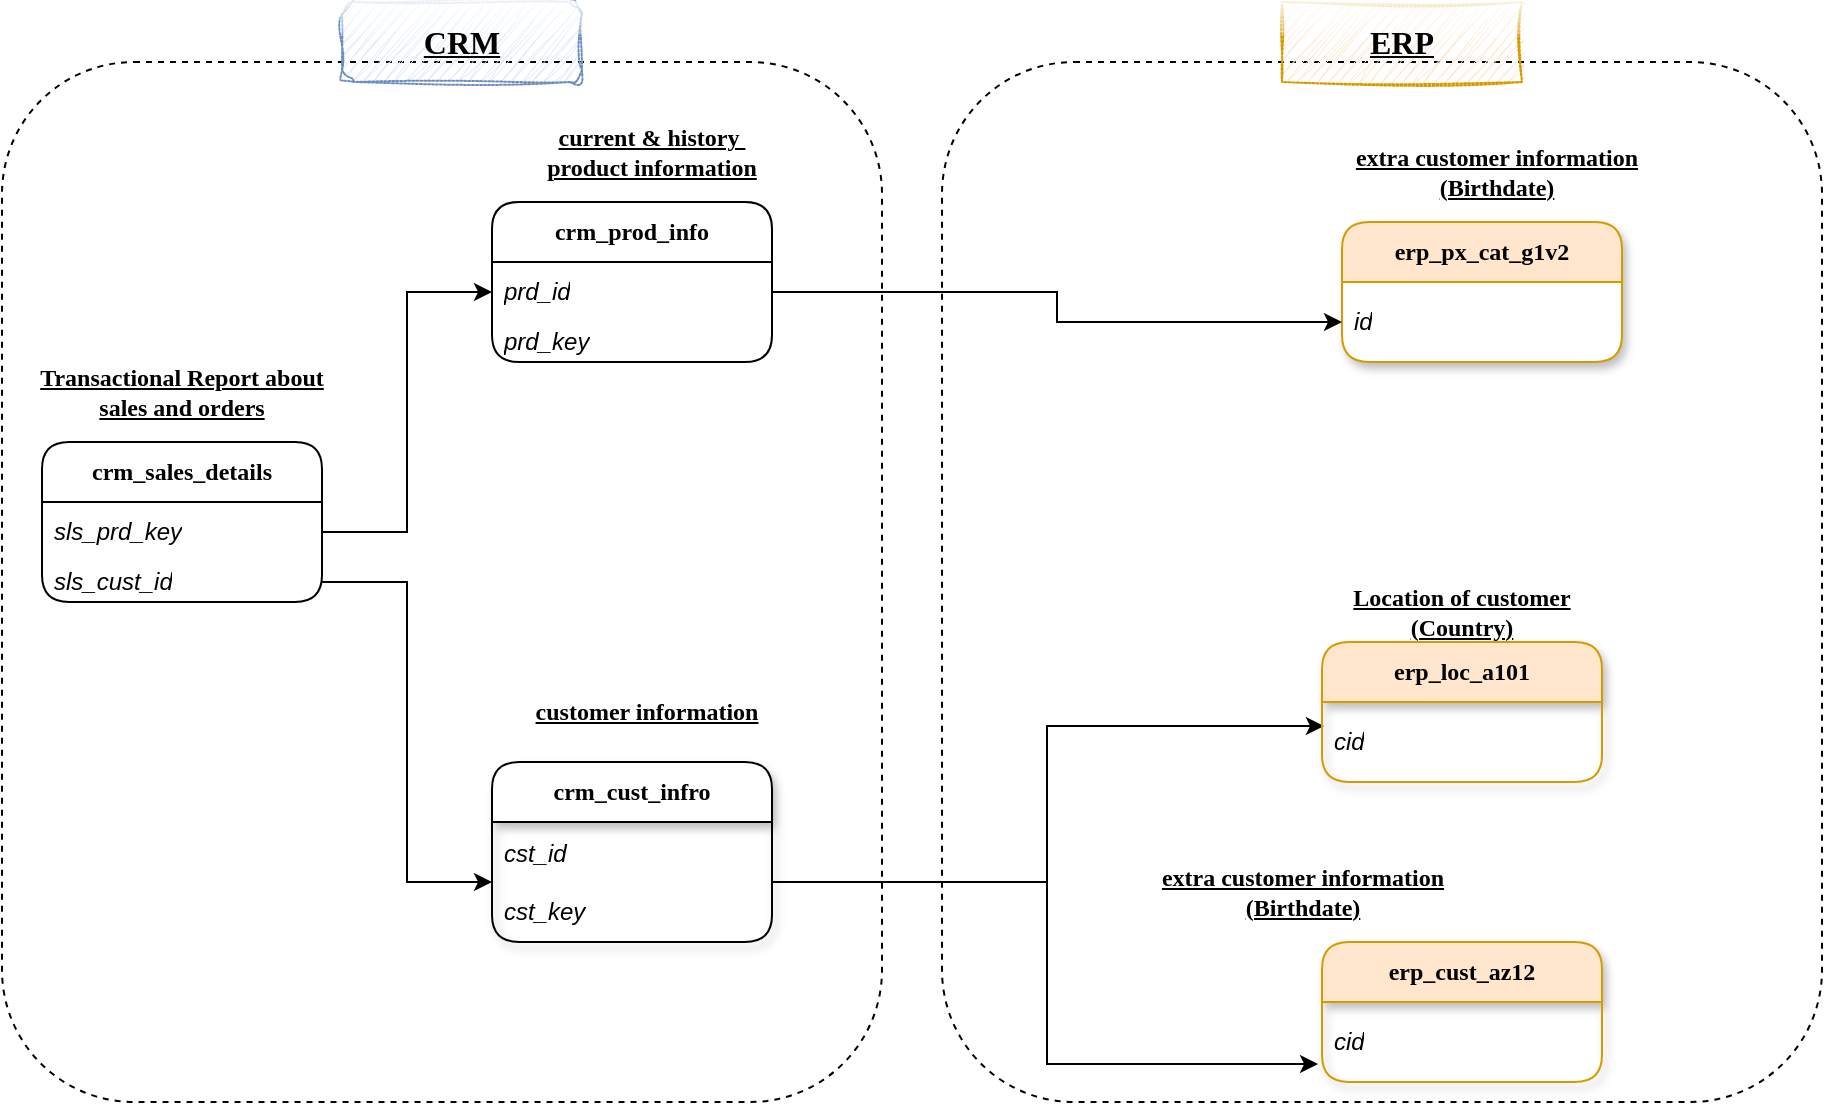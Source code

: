 <mxfile version="26.0.9">
  <diagram name="Page-1" id="T7TAUxB0bAoFN2-3Zoso">
    <mxGraphModel dx="1050" dy="621" grid="1" gridSize="10" guides="1" tooltips="1" connect="1" arrows="1" fold="1" page="1" pageScale="1" pageWidth="850" pageHeight="1100" math="0" shadow="0">
      <root>
        <mxCell id="0" />
        <mxCell id="1" parent="0" />
        <mxCell id="Qz28lRwkaUpcQZ90G7u1-18" value="&lt;b&gt;&lt;font face=&quot;Times New Roman&quot;&gt;crm_cust_infro&lt;/font&gt;&lt;/b&gt;" style="swimlane;fontStyle=0;childLayout=stackLayout;horizontal=1;startSize=30;horizontalStack=0;resizeParent=1;resizeParentMax=0;resizeLast=0;collapsible=1;marginBottom=0;whiteSpace=wrap;html=1;rounded=1;shadow=1;" vertex="1" parent="1">
          <mxGeometry x="285" y="520" width="140" height="90" as="geometry" />
        </mxCell>
        <mxCell id="Qz28lRwkaUpcQZ90G7u1-19" value="&lt;i&gt;cst_id&lt;/i&gt;&lt;div&gt;&lt;i&gt;&lt;br&gt;&lt;/i&gt;&lt;div&gt;&lt;i&gt;cst_key&lt;/i&gt;&lt;/div&gt;&lt;/div&gt;" style="text;strokeColor=none;fillColor=none;align=left;verticalAlign=middle;spacingLeft=4;spacingRight=4;overflow=hidden;points=[[0,0.5],[1,0.5]];portConstraint=eastwest;rotatable=0;whiteSpace=wrap;html=1;" vertex="1" parent="Qz28lRwkaUpcQZ90G7u1-18">
          <mxGeometry y="30" width="140" height="60" as="geometry" />
        </mxCell>
        <mxCell id="Qz28lRwkaUpcQZ90G7u1-23" value="&lt;font face=&quot;Times New Roman&quot;&gt;&lt;b&gt;crm_prod_info&lt;/b&gt;&lt;/font&gt;" style="swimlane;fontStyle=0;childLayout=stackLayout;horizontal=1;startSize=30;horizontalStack=0;resizeParent=1;resizeParentMax=0;resizeLast=0;collapsible=1;marginBottom=0;whiteSpace=wrap;html=1;rounded=1;" vertex="1" parent="1">
          <mxGeometry x="285" y="240" width="140" height="80" as="geometry" />
        </mxCell>
        <mxCell id="Qz28lRwkaUpcQZ90G7u1-24" value="&lt;i&gt;prd_id&lt;/i&gt;" style="text;strokeColor=none;fillColor=none;align=left;verticalAlign=middle;spacingLeft=4;spacingRight=4;overflow=hidden;points=[[0,0.5],[1,0.5]];portConstraint=eastwest;rotatable=0;whiteSpace=wrap;html=1;rounded=1;" vertex="1" parent="Qz28lRwkaUpcQZ90G7u1-23">
          <mxGeometry y="30" width="140" height="30" as="geometry" />
        </mxCell>
        <mxCell id="Qz28lRwkaUpcQZ90G7u1-25" value="&lt;i&gt;prd_key&lt;/i&gt;" style="text;strokeColor=none;fillColor=none;align=left;verticalAlign=middle;spacingLeft=4;spacingRight=4;overflow=hidden;points=[[0,0.5],[1,0.5]];portConstraint=eastwest;rotatable=0;whiteSpace=wrap;html=1;rounded=1;" vertex="1" parent="Qz28lRwkaUpcQZ90G7u1-23">
          <mxGeometry y="60" width="140" height="20" as="geometry" />
        </mxCell>
        <mxCell id="Qz28lRwkaUpcQZ90G7u1-27" value="&lt;font face=&quot;Times New Roman&quot;&gt;&lt;b&gt;crm_sales_details&lt;/b&gt;&lt;/font&gt;" style="swimlane;fontStyle=0;childLayout=stackLayout;horizontal=1;startSize=30;horizontalStack=0;resizeParent=1;resizeParentMax=0;resizeLast=0;collapsible=1;marginBottom=0;whiteSpace=wrap;html=1;rounded=1;" vertex="1" parent="1">
          <mxGeometry x="60" y="360" width="140" height="80" as="geometry" />
        </mxCell>
        <mxCell id="Qz28lRwkaUpcQZ90G7u1-28" value="&lt;i&gt;sls_prd_key&lt;/i&gt;" style="text;strokeColor=none;fillColor=none;align=left;verticalAlign=middle;spacingLeft=4;spacingRight=4;overflow=hidden;points=[[0,0.5],[1,0.5]];portConstraint=eastwest;rotatable=0;whiteSpace=wrap;html=1;rounded=1;" vertex="1" parent="Qz28lRwkaUpcQZ90G7u1-27">
          <mxGeometry y="30" width="140" height="30" as="geometry" />
        </mxCell>
        <mxCell id="Qz28lRwkaUpcQZ90G7u1-29" value="&lt;i&gt;sls_cust_id&lt;/i&gt;" style="text;strokeColor=none;fillColor=none;align=left;verticalAlign=middle;spacingLeft=4;spacingRight=4;overflow=hidden;points=[[0,0.5],[1,0.5]];portConstraint=eastwest;rotatable=0;whiteSpace=wrap;html=1;rounded=1;" vertex="1" parent="Qz28lRwkaUpcQZ90G7u1-27">
          <mxGeometry y="60" width="140" height="20" as="geometry" />
        </mxCell>
        <mxCell id="Qz28lRwkaUpcQZ90G7u1-30" style="edgeStyle=orthogonalEdgeStyle;rounded=0;orthogonalLoop=1;jettySize=auto;html=1;entryX=0;entryY=0.5;entryDx=0;entryDy=0;" edge="1" parent="1" source="Qz28lRwkaUpcQZ90G7u1-29" target="Qz28lRwkaUpcQZ90G7u1-19">
          <mxGeometry relative="1" as="geometry" />
        </mxCell>
        <mxCell id="Qz28lRwkaUpcQZ90G7u1-31" style="edgeStyle=orthogonalEdgeStyle;rounded=0;orthogonalLoop=1;jettySize=auto;html=1;entryX=0;entryY=0.5;entryDx=0;entryDy=0;" edge="1" parent="1" source="Qz28lRwkaUpcQZ90G7u1-28" target="Qz28lRwkaUpcQZ90G7u1-24">
          <mxGeometry relative="1" as="geometry" />
        </mxCell>
        <mxCell id="Qz28lRwkaUpcQZ90G7u1-32" value="&lt;b&gt;&lt;font face=&quot;Times New Roman&quot;&gt;erp_cust_az12&lt;/font&gt;&lt;/b&gt;" style="swimlane;fontStyle=0;childLayout=stackLayout;horizontal=1;startSize=30;horizontalStack=0;resizeParent=1;resizeParentMax=0;resizeLast=0;collapsible=1;marginBottom=0;whiteSpace=wrap;html=1;rounded=1;shadow=1;fillColor=#ffe6cc;strokeColor=#d79b00;" vertex="1" parent="1">
          <mxGeometry x="700" y="610" width="140" height="70" as="geometry" />
        </mxCell>
        <mxCell id="Qz28lRwkaUpcQZ90G7u1-33" value="&lt;i&gt;cid&lt;/i&gt;" style="text;strokeColor=none;fillColor=none;align=left;verticalAlign=middle;spacingLeft=4;spacingRight=4;overflow=hidden;points=[[0,0.5],[1,0.5]];portConstraint=eastwest;rotatable=0;whiteSpace=wrap;html=1;" vertex="1" parent="Qz28lRwkaUpcQZ90G7u1-32">
          <mxGeometry y="30" width="140" height="40" as="geometry" />
        </mxCell>
        <mxCell id="Qz28lRwkaUpcQZ90G7u1-35" style="edgeStyle=orthogonalEdgeStyle;rounded=0;orthogonalLoop=1;jettySize=auto;html=1;entryX=0.007;entryY=0.3;entryDx=0;entryDy=0;entryPerimeter=0;" edge="1" parent="1" source="Qz28lRwkaUpcQZ90G7u1-19" target="Qz28lRwkaUpcQZ90G7u1-39">
          <mxGeometry relative="1" as="geometry" />
        </mxCell>
        <mxCell id="Qz28lRwkaUpcQZ90G7u1-38" value="&lt;b&gt;&lt;font face=&quot;Times New Roman&quot;&gt;erp_loc_a101&lt;/font&gt;&lt;/b&gt;" style="swimlane;fontStyle=0;childLayout=stackLayout;horizontal=1;startSize=30;horizontalStack=0;resizeParent=1;resizeParentMax=0;resizeLast=0;collapsible=1;marginBottom=0;whiteSpace=wrap;html=1;rounded=1;shadow=1;fillColor=#ffe6cc;strokeColor=#d79b00;" vertex="1" parent="1">
          <mxGeometry x="700" y="460" width="140" height="70" as="geometry" />
        </mxCell>
        <mxCell id="Qz28lRwkaUpcQZ90G7u1-39" value="&lt;i&gt;cid&lt;/i&gt;" style="text;strokeColor=none;fillColor=none;align=left;verticalAlign=middle;spacingLeft=4;spacingRight=4;overflow=hidden;points=[[0,0.5],[1,0.5]];portConstraint=eastwest;rotatable=0;whiteSpace=wrap;html=1;" vertex="1" parent="Qz28lRwkaUpcQZ90G7u1-38">
          <mxGeometry y="30" width="140" height="40" as="geometry" />
        </mxCell>
        <mxCell id="Qz28lRwkaUpcQZ90G7u1-40" style="edgeStyle=orthogonalEdgeStyle;rounded=0;orthogonalLoop=1;jettySize=auto;html=1;entryX=-0.014;entryY=0.775;entryDx=0;entryDy=0;entryPerimeter=0;" edge="1" parent="1" source="Qz28lRwkaUpcQZ90G7u1-19" target="Qz28lRwkaUpcQZ90G7u1-33">
          <mxGeometry relative="1" as="geometry" />
        </mxCell>
        <mxCell id="Qz28lRwkaUpcQZ90G7u1-41" value="&lt;b&gt;&lt;font face=&quot;Times New Roman&quot;&gt;erp_px_cat_g1v2&lt;/font&gt;&lt;/b&gt;" style="swimlane;fontStyle=0;childLayout=stackLayout;horizontal=1;startSize=30;horizontalStack=0;resizeParent=1;resizeParentMax=0;resizeLast=0;collapsible=1;marginBottom=0;whiteSpace=wrap;html=1;rounded=1;shadow=1;fillColor=#ffe6cc;strokeColor=#d79b00;gradientColor=none;swimlaneFillColor=default;" vertex="1" parent="1">
          <mxGeometry x="710" y="250" width="140" height="70" as="geometry" />
        </mxCell>
        <mxCell id="Qz28lRwkaUpcQZ90G7u1-42" value="&lt;i&gt;id&lt;/i&gt;" style="text;strokeColor=none;fillColor=none;align=left;verticalAlign=middle;spacingLeft=4;spacingRight=4;overflow=hidden;points=[[0,0.5],[1,0.5]];portConstraint=eastwest;rotatable=0;whiteSpace=wrap;html=1;" vertex="1" parent="Qz28lRwkaUpcQZ90G7u1-41">
          <mxGeometry y="30" width="140" height="40" as="geometry" />
        </mxCell>
        <mxCell id="Qz28lRwkaUpcQZ90G7u1-43" style="edgeStyle=orthogonalEdgeStyle;rounded=0;orthogonalLoop=1;jettySize=auto;html=1;exitX=1;exitY=0.5;exitDx=0;exitDy=0;entryX=0;entryY=0.5;entryDx=0;entryDy=0;" edge="1" parent="1" source="Qz28lRwkaUpcQZ90G7u1-24" target="Qz28lRwkaUpcQZ90G7u1-42">
          <mxGeometry relative="1" as="geometry" />
        </mxCell>
        <mxCell id="Qz28lRwkaUpcQZ90G7u1-44" value="&lt;font face=&quot;Times New Roman&quot;&gt;&lt;b&gt;&lt;u&gt;Transactional Report about sales and orders&lt;/u&gt;&lt;/b&gt;&lt;/font&gt;" style="text;html=1;align=center;verticalAlign=middle;whiteSpace=wrap;rounded=0;" vertex="1" parent="1">
          <mxGeometry x="50" y="320" width="160" height="30" as="geometry" />
        </mxCell>
        <mxCell id="Qz28lRwkaUpcQZ90G7u1-45" value="&lt;font face=&quot;Times New Roman&quot;&gt;&lt;b&gt;&lt;u&gt;current &amp;amp; history&amp;nbsp;&lt;/u&gt;&lt;/b&gt;&lt;/font&gt;&lt;div&gt;&lt;font face=&quot;Times New Roman&quot;&gt;&lt;b&gt;&lt;u&gt;product information&lt;/u&gt;&lt;/b&gt;&lt;/font&gt;&lt;/div&gt;" style="text;html=1;align=center;verticalAlign=middle;whiteSpace=wrap;rounded=0;" vertex="1" parent="1">
          <mxGeometry x="285" y="200" width="160" height="30" as="geometry" />
        </mxCell>
        <mxCell id="Qz28lRwkaUpcQZ90G7u1-46" value="&lt;font face=&quot;Times New Roman&quot;&gt;&lt;b&gt;&lt;u&gt;customer information&lt;/u&gt;&lt;/b&gt;&lt;/font&gt;" style="text;html=1;align=center;verticalAlign=middle;whiteSpace=wrap;rounded=0;" vertex="1" parent="1">
          <mxGeometry x="275" y="480" width="175" height="30" as="geometry" />
        </mxCell>
        <mxCell id="Qz28lRwkaUpcQZ90G7u1-47" value="&lt;font face=&quot;Times New Roman&quot;&gt;&lt;b&gt;&lt;u&gt;Location of customer (Country)&lt;/u&gt;&lt;/b&gt;&lt;/font&gt;" style="text;html=1;align=center;verticalAlign=middle;whiteSpace=wrap;rounded=0;" vertex="1" parent="1">
          <mxGeometry x="691.25" y="430" width="157.5" height="30" as="geometry" />
        </mxCell>
        <mxCell id="Qz28lRwkaUpcQZ90G7u1-48" value="&lt;font face=&quot;Times New Roman&quot;&gt;&lt;b&gt;&lt;u&gt;extra customer information (Birthdate)&lt;/u&gt;&lt;/b&gt;&lt;/font&gt;" style="text;html=1;align=center;verticalAlign=middle;whiteSpace=wrap;rounded=0;" vertex="1" parent="1">
          <mxGeometry x="602.5" y="570" width="175" height="30" as="geometry" />
        </mxCell>
        <mxCell id="Qz28lRwkaUpcQZ90G7u1-49" value="&lt;font face=&quot;Times New Roman&quot;&gt;&lt;b&gt;&lt;u&gt;extra customer information (Birthdate)&lt;/u&gt;&lt;/b&gt;&lt;/font&gt;" style="text;html=1;align=center;verticalAlign=middle;whiteSpace=wrap;rounded=0;" vertex="1" parent="1">
          <mxGeometry x="700" y="210" width="175" height="30" as="geometry" />
        </mxCell>
        <mxCell id="Qz28lRwkaUpcQZ90G7u1-51" value="" style="rounded=1;whiteSpace=wrap;html=1;fillColor=none;dashed=1;" vertex="1" parent="1">
          <mxGeometry x="40" y="170" width="440" height="520" as="geometry" />
        </mxCell>
        <mxCell id="Qz28lRwkaUpcQZ90G7u1-52" value="&lt;font style=&quot;font-size: 16px;&quot; face=&quot;Times New Roman&quot;&gt;&lt;b style=&quot;&quot;&gt;&lt;u&gt;CRM&lt;/u&gt;&lt;/b&gt;&lt;/font&gt;" style="rounded=1;whiteSpace=wrap;html=1;dashed=1;dashPattern=1 1;fillColor=#dae8fc;strokeColor=#6c8ebf;glass=1;sketch=1;curveFitting=1;jiggle=2;" vertex="1" parent="1">
          <mxGeometry x="210" y="140" width="120" height="40" as="geometry" />
        </mxCell>
        <mxCell id="Qz28lRwkaUpcQZ90G7u1-53" value="" style="rounded=1;whiteSpace=wrap;html=1;fillColor=none;dashed=1;glass=0;shadow=0;" vertex="1" parent="1">
          <mxGeometry x="510" y="170" width="440" height="520" as="geometry" />
        </mxCell>
        <mxCell id="Qz28lRwkaUpcQZ90G7u1-54" value="&lt;font style=&quot;font-size: 16px;&quot; face=&quot;Times New Roman&quot;&gt;&lt;b style=&quot;&quot;&gt;&lt;u&gt;ERP&lt;/u&gt;&lt;/b&gt;&lt;/font&gt;" style="rounded=0;whiteSpace=wrap;html=1;dashed=1;dashPattern=1 1;fillColor=#ffe6cc;strokeColor=#d79b00;glass=1;sketch=1;curveFitting=1;jiggle=2;" vertex="1" parent="1">
          <mxGeometry x="680" y="140" width="120" height="40" as="geometry" />
        </mxCell>
      </root>
    </mxGraphModel>
  </diagram>
</mxfile>
